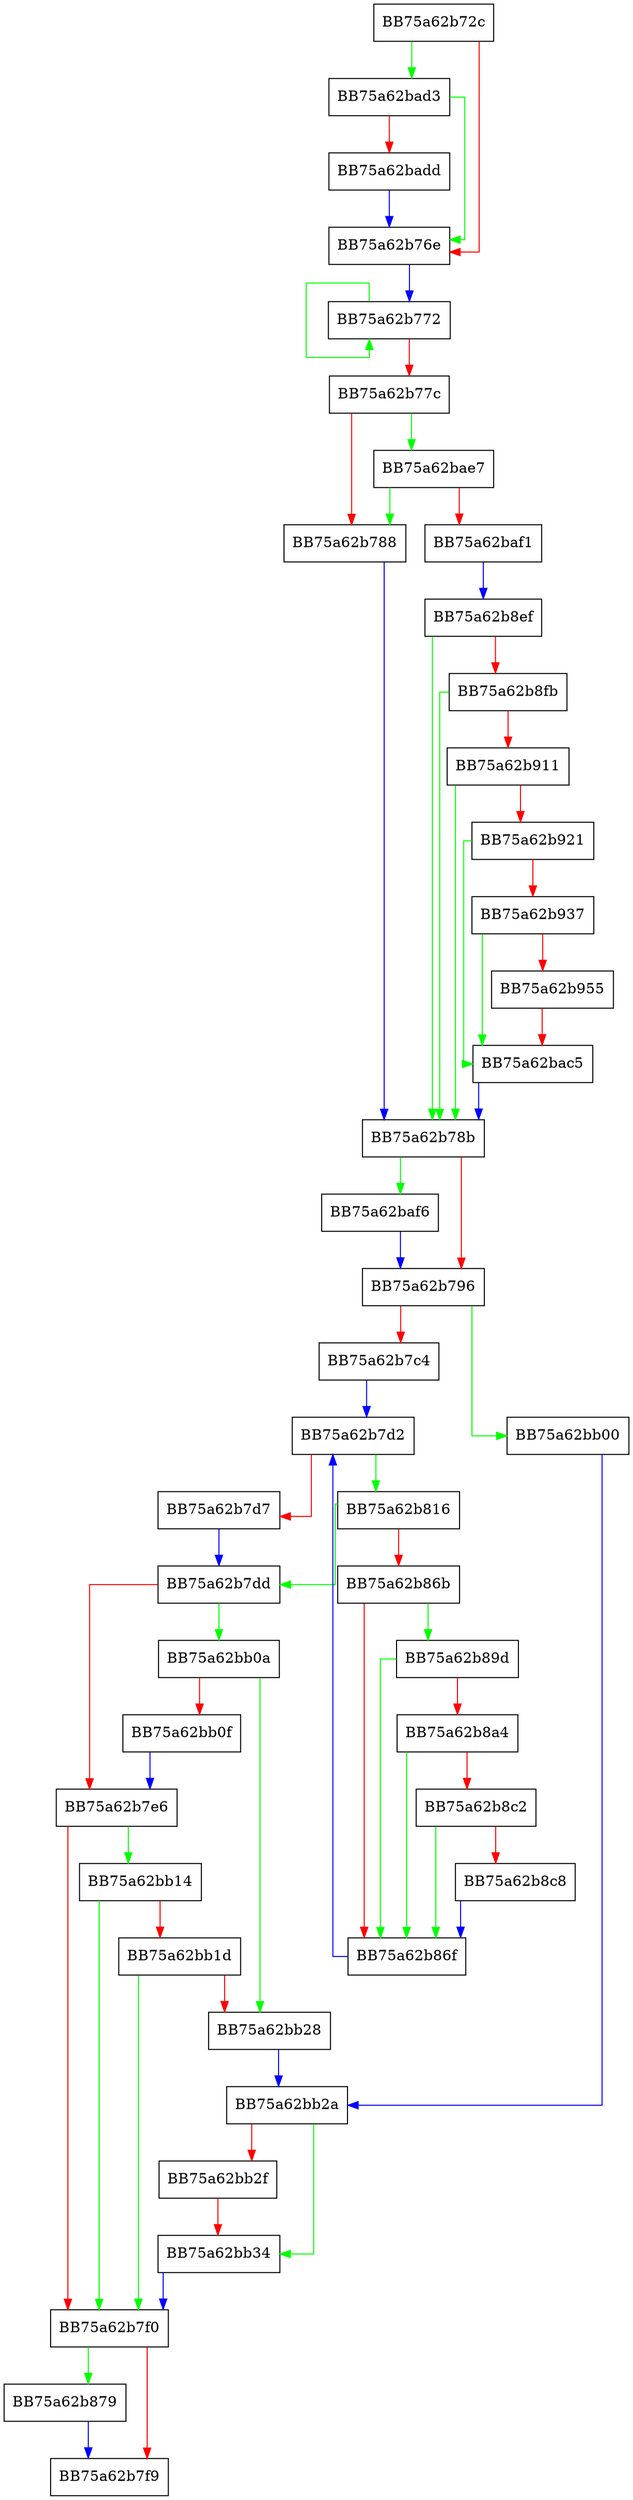 digraph ScanExImpl {
  node [shape="box"];
  graph [splines=ortho];
  BB75a62b72c -> BB75a62bad3 [color="green"];
  BB75a62b72c -> BB75a62b76e [color="red"];
  BB75a62b76e -> BB75a62b772 [color="blue"];
  BB75a62b772 -> BB75a62b772 [color="green"];
  BB75a62b772 -> BB75a62b77c [color="red"];
  BB75a62b77c -> BB75a62bae7 [color="green"];
  BB75a62b77c -> BB75a62b788 [color="red"];
  BB75a62b788 -> BB75a62b78b [color="blue"];
  BB75a62b78b -> BB75a62baf6 [color="green"];
  BB75a62b78b -> BB75a62b796 [color="red"];
  BB75a62b796 -> BB75a62bb00 [color="green"];
  BB75a62b796 -> BB75a62b7c4 [color="red"];
  BB75a62b7c4 -> BB75a62b7d2 [color="blue"];
  BB75a62b7d2 -> BB75a62b816 [color="green"];
  BB75a62b7d2 -> BB75a62b7d7 [color="red"];
  BB75a62b7d7 -> BB75a62b7dd [color="blue"];
  BB75a62b7dd -> BB75a62bb0a [color="green"];
  BB75a62b7dd -> BB75a62b7e6 [color="red"];
  BB75a62b7e6 -> BB75a62bb14 [color="green"];
  BB75a62b7e6 -> BB75a62b7f0 [color="red"];
  BB75a62b7f0 -> BB75a62b879 [color="green"];
  BB75a62b7f0 -> BB75a62b7f9 [color="red"];
  BB75a62b816 -> BB75a62b7dd [color="green"];
  BB75a62b816 -> BB75a62b86b [color="red"];
  BB75a62b86b -> BB75a62b89d [color="green"];
  BB75a62b86b -> BB75a62b86f [color="red"];
  BB75a62b86f -> BB75a62b7d2 [color="blue"];
  BB75a62b879 -> BB75a62b7f9 [color="blue"];
  BB75a62b89d -> BB75a62b86f [color="green"];
  BB75a62b89d -> BB75a62b8a4 [color="red"];
  BB75a62b8a4 -> BB75a62b86f [color="green"];
  BB75a62b8a4 -> BB75a62b8c2 [color="red"];
  BB75a62b8c2 -> BB75a62b86f [color="green"];
  BB75a62b8c2 -> BB75a62b8c8 [color="red"];
  BB75a62b8c8 -> BB75a62b86f [color="blue"];
  BB75a62b8ef -> BB75a62b78b [color="green"];
  BB75a62b8ef -> BB75a62b8fb [color="red"];
  BB75a62b8fb -> BB75a62b78b [color="green"];
  BB75a62b8fb -> BB75a62b911 [color="red"];
  BB75a62b911 -> BB75a62b78b [color="green"];
  BB75a62b911 -> BB75a62b921 [color="red"];
  BB75a62b921 -> BB75a62bac5 [color="green"];
  BB75a62b921 -> BB75a62b937 [color="red"];
  BB75a62b937 -> BB75a62bac5 [color="green"];
  BB75a62b937 -> BB75a62b955 [color="red"];
  BB75a62b955 -> BB75a62bac5 [color="red"];
  BB75a62bac5 -> BB75a62b78b [color="blue"];
  BB75a62bad3 -> BB75a62b76e [color="green"];
  BB75a62bad3 -> BB75a62badd [color="red"];
  BB75a62badd -> BB75a62b76e [color="blue"];
  BB75a62bae7 -> BB75a62b788 [color="green"];
  BB75a62bae7 -> BB75a62baf1 [color="red"];
  BB75a62baf1 -> BB75a62b8ef [color="blue"];
  BB75a62baf6 -> BB75a62b796 [color="blue"];
  BB75a62bb00 -> BB75a62bb2a [color="blue"];
  BB75a62bb0a -> BB75a62bb28 [color="green"];
  BB75a62bb0a -> BB75a62bb0f [color="red"];
  BB75a62bb0f -> BB75a62b7e6 [color="blue"];
  BB75a62bb14 -> BB75a62b7f0 [color="green"];
  BB75a62bb14 -> BB75a62bb1d [color="red"];
  BB75a62bb1d -> BB75a62b7f0 [color="green"];
  BB75a62bb1d -> BB75a62bb28 [color="red"];
  BB75a62bb28 -> BB75a62bb2a [color="blue"];
  BB75a62bb2a -> BB75a62bb34 [color="green"];
  BB75a62bb2a -> BB75a62bb2f [color="red"];
  BB75a62bb2f -> BB75a62bb34 [color="red"];
  BB75a62bb34 -> BB75a62b7f0 [color="blue"];
}